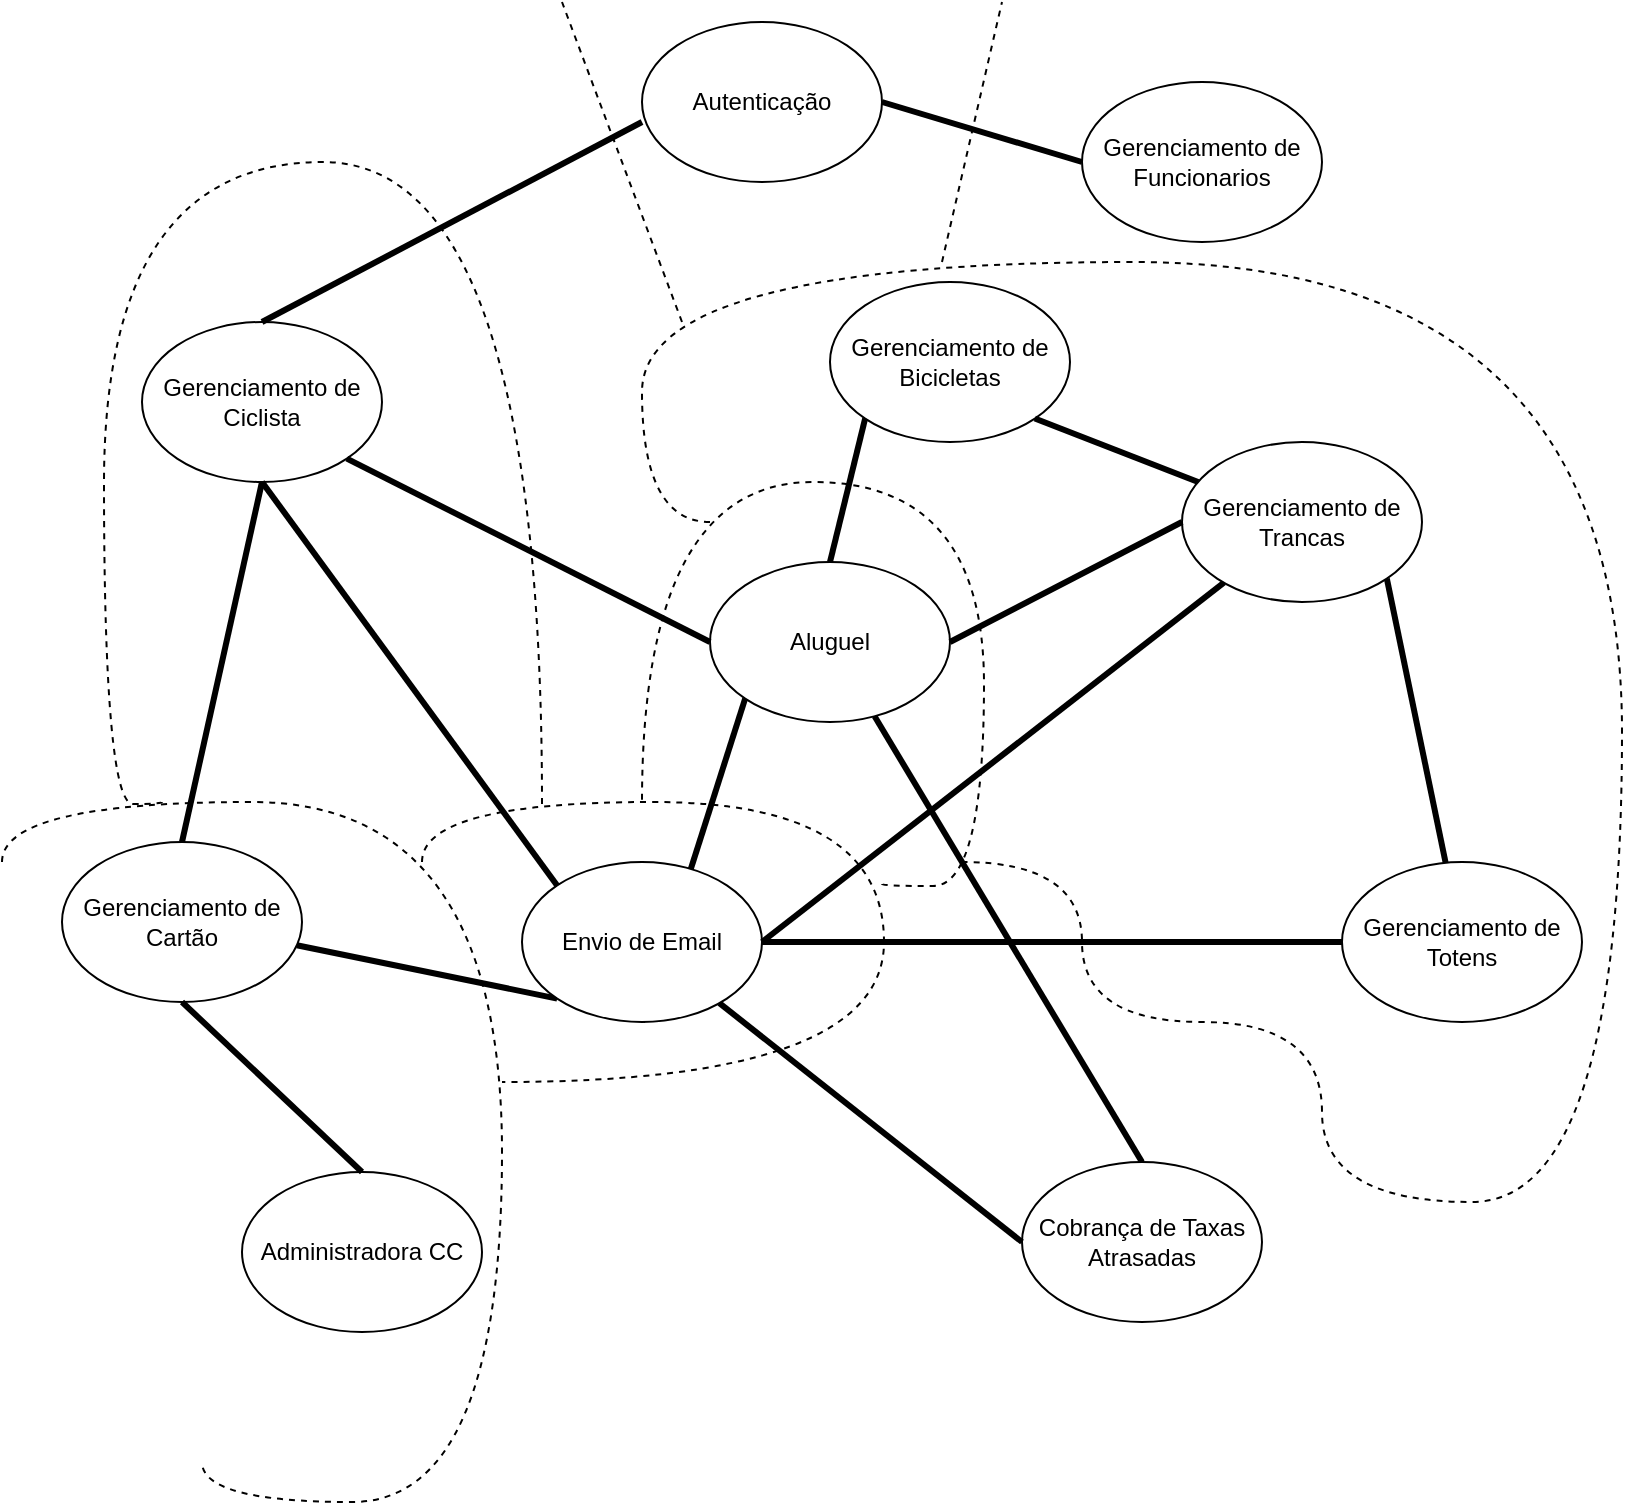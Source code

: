 <mxfile version="24.2.5" type="device">
  <diagram name="Página-1" id="ejdPOullKk1BJWb26JAT">
    <mxGraphModel dx="1432" dy="794" grid="1" gridSize="10" guides="1" tooltips="1" connect="1" arrows="1" fold="1" page="1" pageScale="1" pageWidth="827" pageHeight="1169" math="0" shadow="0">
      <root>
        <mxCell id="0" />
        <mxCell id="1" parent="0" />
        <mxCell id="6nwBdRIXzqcChX7lMJ9h-1" value="Gerenciamento de Ciclista" style="ellipse;whiteSpace=wrap;html=1;" parent="1" vertex="1">
          <mxGeometry x="70" y="160" width="120" height="80" as="geometry" />
        </mxCell>
        <mxCell id="6nwBdRIXzqcChX7lMJ9h-37" style="edgeStyle=none;shape=connector;rounded=0;orthogonalLoop=1;jettySize=auto;html=1;entryX=0.5;entryY=0;entryDx=0;entryDy=0;labelBackgroundColor=default;strokeColor=default;align=center;verticalAlign=middle;fontFamily=Helvetica;fontSize=11;fontColor=default;endArrow=none;strokeWidth=3;" parent="1" source="6nwBdRIXzqcChX7lMJ9h-3" target="6nwBdRIXzqcChX7lMJ9h-6" edge="1">
          <mxGeometry relative="1" as="geometry" />
        </mxCell>
        <mxCell id="6nwBdRIXzqcChX7lMJ9h-3" value="Aluguel" style="ellipse;whiteSpace=wrap;html=1;" parent="1" vertex="1">
          <mxGeometry x="354" y="280" width="120" height="80" as="geometry" />
        </mxCell>
        <mxCell id="6nwBdRIXzqcChX7lMJ9h-41" style="edgeStyle=none;shape=connector;rounded=0;orthogonalLoop=1;jettySize=auto;html=1;entryX=0;entryY=1;entryDx=0;entryDy=0;labelBackgroundColor=default;strokeColor=default;align=center;verticalAlign=middle;fontFamily=Helvetica;fontSize=11;fontColor=default;endArrow=none;strokeWidth=3;" parent="1" source="6nwBdRIXzqcChX7lMJ9h-4" target="6nwBdRIXzqcChX7lMJ9h-2" edge="1">
          <mxGeometry relative="1" as="geometry" />
        </mxCell>
        <mxCell id="6nwBdRIXzqcChX7lMJ9h-4" value="Gerenciamento de Cartão" style="ellipse;whiteSpace=wrap;html=1;" parent="1" vertex="1">
          <mxGeometry x="30" y="420" width="120" height="80" as="geometry" />
        </mxCell>
        <mxCell id="6nwBdRIXzqcChX7lMJ9h-5" value="Administradora CC" style="ellipse;whiteSpace=wrap;html=1;" parent="1" vertex="1">
          <mxGeometry x="120" y="585" width="120" height="80" as="geometry" />
        </mxCell>
        <mxCell id="6nwBdRIXzqcChX7lMJ9h-6" value="Cobrança de Taxas Atrasadas" style="ellipse;whiteSpace=wrap;html=1;" parent="1" vertex="1">
          <mxGeometry x="510" y="580" width="120" height="80" as="geometry" />
        </mxCell>
        <mxCell id="6nwBdRIXzqcChX7lMJ9h-9" style="edgeStyle=orthogonalEdgeStyle;rounded=0;orthogonalLoop=1;jettySize=auto;html=1;strokeColor=none;" parent="1" source="6nwBdRIXzqcChX7lMJ9h-2" target="6nwBdRIXzqcChX7lMJ9h-3" edge="1">
          <mxGeometry relative="1" as="geometry" />
        </mxCell>
        <mxCell id="6nwBdRIXzqcChX7lMJ9h-33" style="edgeStyle=none;shape=connector;rounded=0;orthogonalLoop=1;jettySize=auto;html=1;entryX=0.5;entryY=0;entryDx=0;entryDy=0;labelBackgroundColor=default;strokeColor=default;align=center;verticalAlign=middle;fontFamily=Helvetica;fontSize=11;fontColor=default;endArrow=none;exitX=0;exitY=0.625;exitDx=0;exitDy=0;exitPerimeter=0;strokeWidth=3;" parent="1" source="6nwBdRIXzqcChX7lMJ9h-7" target="6nwBdRIXzqcChX7lMJ9h-1" edge="1">
          <mxGeometry relative="1" as="geometry" />
        </mxCell>
        <mxCell id="6nwBdRIXzqcChX7lMJ9h-34" style="edgeStyle=none;shape=connector;rounded=0;orthogonalLoop=1;jettySize=auto;html=1;exitX=1;exitY=0.5;exitDx=0;exitDy=0;entryX=0;entryY=0.5;entryDx=0;entryDy=0;labelBackgroundColor=default;strokeColor=default;align=center;verticalAlign=middle;fontFamily=Helvetica;fontSize=11;fontColor=default;endArrow=none;strokeWidth=3;" parent="1" source="6nwBdRIXzqcChX7lMJ9h-7" target="6nwBdRIXzqcChX7lMJ9h-31" edge="1">
          <mxGeometry relative="1" as="geometry" />
        </mxCell>
        <mxCell id="6nwBdRIXzqcChX7lMJ9h-7" value="Autenticação" style="ellipse;whiteSpace=wrap;html=1;" parent="1" vertex="1">
          <mxGeometry x="320" y="10" width="120" height="80" as="geometry" />
        </mxCell>
        <mxCell id="6nwBdRIXzqcChX7lMJ9h-14" value="" style="endArrow=none;html=1;rounded=0;entryX=0.5;entryY=1;entryDx=0;entryDy=0;exitX=0.5;exitY=0;exitDx=0;exitDy=0;strokeWidth=3;" parent="1" source="6nwBdRIXzqcChX7lMJ9h-4" target="6nwBdRIXzqcChX7lMJ9h-1" edge="1">
          <mxGeometry width="50" height="50" relative="1" as="geometry">
            <mxPoint x="160" y="450" as="sourcePoint" />
            <mxPoint x="210" y="400" as="targetPoint" />
          </mxGeometry>
        </mxCell>
        <mxCell id="6nwBdRIXzqcChX7lMJ9h-15" value="" style="endArrow=none;html=1;rounded=0;entryX=0.5;entryY=1;entryDx=0;entryDy=0;exitX=0;exitY=0;exitDx=0;exitDy=0;strokeWidth=3;" parent="1" source="6nwBdRIXzqcChX7lMJ9h-2" target="6nwBdRIXzqcChX7lMJ9h-1" edge="1">
          <mxGeometry width="50" height="50" relative="1" as="geometry">
            <mxPoint x="270" y="460" as="sourcePoint" />
            <mxPoint x="180" y="240" as="targetPoint" />
          </mxGeometry>
        </mxCell>
        <mxCell id="6nwBdRIXzqcChX7lMJ9h-17" value="" style="endArrow=none;html=1;rounded=0;entryX=1;entryY=1;entryDx=0;entryDy=0;exitX=0;exitY=0.5;exitDx=0;exitDy=0;strokeWidth=3;" parent="1" source="6nwBdRIXzqcChX7lMJ9h-3" target="6nwBdRIXzqcChX7lMJ9h-1" edge="1">
          <mxGeometry width="50" height="50" relative="1" as="geometry">
            <mxPoint x="260" y="110" as="sourcePoint" />
            <mxPoint x="200" y="210" as="targetPoint" />
          </mxGeometry>
        </mxCell>
        <mxCell id="6nwBdRIXzqcChX7lMJ9h-19" value="" style="endArrow=none;html=1;rounded=0;entryX=0.5;entryY=0;entryDx=0;entryDy=0;exitX=0.5;exitY=1;exitDx=0;exitDy=0;strokeWidth=3;" parent="1" source="6nwBdRIXzqcChX7lMJ9h-4" target="6nwBdRIXzqcChX7lMJ9h-5" edge="1">
          <mxGeometry width="50" height="50" relative="1" as="geometry">
            <mxPoint x="190" y="450" as="sourcePoint" />
            <mxPoint x="140" y="250" as="targetPoint" />
          </mxGeometry>
        </mxCell>
        <mxCell id="6nwBdRIXzqcChX7lMJ9h-20" value="" style="endArrow=none;html=1;rounded=0;entryX=0;entryY=1;entryDx=0;entryDy=0;exitX=0.5;exitY=1;exitDx=0;exitDy=0;strokeWidth=3;" parent="1" source="6nwBdRIXzqcChX7lMJ9h-2" target="6nwBdRIXzqcChX7lMJ9h-3" edge="1">
          <mxGeometry width="50" height="50" relative="1" as="geometry">
            <mxPoint x="260" y="110" as="sourcePoint" />
            <mxPoint x="182" y="182" as="targetPoint" />
          </mxGeometry>
        </mxCell>
        <mxCell id="6nwBdRIXzqcChX7lMJ9h-21" value="Gerenciamento de Bicicletas" style="ellipse;whiteSpace=wrap;html=1;" parent="1" vertex="1">
          <mxGeometry x="414" y="140" width="120" height="80" as="geometry" />
        </mxCell>
        <mxCell id="6nwBdRIXzqcChX7lMJ9h-22" value="" style="endArrow=none;html=1;rounded=0;entryX=0.5;entryY=0;entryDx=0;entryDy=0;exitX=0;exitY=1;exitDx=0;exitDy=0;strokeWidth=3;" parent="1" source="6nwBdRIXzqcChX7lMJ9h-21" target="6nwBdRIXzqcChX7lMJ9h-3" edge="1">
          <mxGeometry width="50" height="50" relative="1" as="geometry">
            <mxPoint x="364" y="330" as="sourcePoint" />
            <mxPoint x="182" y="238" as="targetPoint" />
          </mxGeometry>
        </mxCell>
        <mxCell id="6nwBdRIXzqcChX7lMJ9h-23" value="" style="edgeStyle=orthogonalEdgeStyle;rounded=0;orthogonalLoop=1;jettySize=auto;html=1;strokeColor=none;" parent="1" source="6nwBdRIXzqcChX7lMJ9h-7" target="6nwBdRIXzqcChX7lMJ9h-2" edge="1">
          <mxGeometry relative="1" as="geometry">
            <mxPoint x="540" y="110" as="sourcePoint" />
            <mxPoint x="380" y="340" as="targetPoint" />
          </mxGeometry>
        </mxCell>
        <mxCell id="6nwBdRIXzqcChX7lMJ9h-40" style="edgeStyle=none;shape=connector;rounded=0;orthogonalLoop=1;jettySize=auto;html=1;entryX=0;entryY=0.5;entryDx=0;entryDy=0;labelBackgroundColor=default;strokeColor=default;align=center;verticalAlign=middle;fontFamily=Helvetica;fontSize=11;fontColor=default;endArrow=none;strokeWidth=3;" parent="1" source="6nwBdRIXzqcChX7lMJ9h-2" target="6nwBdRIXzqcChX7lMJ9h-6" edge="1">
          <mxGeometry relative="1" as="geometry" />
        </mxCell>
        <mxCell id="6nwBdRIXzqcChX7lMJ9h-2" value="Envio de Email" style="ellipse;whiteSpace=wrap;html=1;" parent="1" vertex="1">
          <mxGeometry x="260" y="430" width="120" height="80" as="geometry" />
        </mxCell>
        <mxCell id="6nwBdRIXzqcChX7lMJ9h-35" style="edgeStyle=none;shape=connector;rounded=0;orthogonalLoop=1;jettySize=auto;html=1;entryX=1;entryY=1;entryDx=0;entryDy=0;labelBackgroundColor=default;strokeColor=default;align=center;verticalAlign=middle;fontFamily=Helvetica;fontSize=11;fontColor=default;endArrow=none;strokeWidth=3;" parent="1" source="6nwBdRIXzqcChX7lMJ9h-24" target="6nwBdRIXzqcChX7lMJ9h-26" edge="1">
          <mxGeometry relative="1" as="geometry" />
        </mxCell>
        <mxCell id="6nwBdRIXzqcChX7lMJ9h-46" style="edgeStyle=none;shape=connector;rounded=0;orthogonalLoop=1;jettySize=auto;html=1;entryX=1;entryY=0.5;entryDx=0;entryDy=0;labelBackgroundColor=default;strokeColor=default;align=center;verticalAlign=middle;fontFamily=Helvetica;fontSize=11;fontColor=default;endArrow=none;strokeWidth=3;" parent="1" source="6nwBdRIXzqcChX7lMJ9h-24" target="6nwBdRIXzqcChX7lMJ9h-2" edge="1">
          <mxGeometry relative="1" as="geometry" />
        </mxCell>
        <mxCell id="6nwBdRIXzqcChX7lMJ9h-24" value="Gerenciamento de Totens" style="ellipse;whiteSpace=wrap;html=1;" parent="1" vertex="1">
          <mxGeometry x="670" y="430" width="120" height="80" as="geometry" />
        </mxCell>
        <mxCell id="6nwBdRIXzqcChX7lMJ9h-39" style="edgeStyle=none;shape=connector;rounded=0;orthogonalLoop=1;jettySize=auto;html=1;entryX=1;entryY=1;entryDx=0;entryDy=0;labelBackgroundColor=default;strokeColor=default;align=center;verticalAlign=middle;fontFamily=Helvetica;fontSize=11;fontColor=default;endArrow=none;strokeWidth=3;" parent="1" source="6nwBdRIXzqcChX7lMJ9h-26" target="6nwBdRIXzqcChX7lMJ9h-21" edge="1">
          <mxGeometry relative="1" as="geometry" />
        </mxCell>
        <mxCell id="6nwBdRIXzqcChX7lMJ9h-45" style="edgeStyle=none;shape=connector;rounded=0;orthogonalLoop=1;jettySize=auto;html=1;entryX=1;entryY=0.5;entryDx=0;entryDy=0;labelBackgroundColor=default;strokeColor=default;align=center;verticalAlign=middle;fontFamily=Helvetica;fontSize=11;fontColor=default;endArrow=none;strokeWidth=3;" parent="1" source="6nwBdRIXzqcChX7lMJ9h-26" target="6nwBdRIXzqcChX7lMJ9h-2" edge="1">
          <mxGeometry relative="1" as="geometry" />
        </mxCell>
        <mxCell id="6nwBdRIXzqcChX7lMJ9h-26" value="Gerenciamento de Trancas" style="ellipse;whiteSpace=wrap;html=1;" parent="1" vertex="1">
          <mxGeometry x="590" y="220" width="120" height="80" as="geometry" />
        </mxCell>
        <mxCell id="6nwBdRIXzqcChX7lMJ9h-29" value="" style="endArrow=none;html=1;rounded=0;entryX=0;entryY=0.5;entryDx=0;entryDy=0;exitX=1;exitY=0.5;exitDx=0;exitDy=0;strokeWidth=3;" parent="1" source="6nwBdRIXzqcChX7lMJ9h-3" target="6nwBdRIXzqcChX7lMJ9h-26" edge="1">
          <mxGeometry width="50" height="50" relative="1" as="geometry">
            <mxPoint x="390" y="430" as="sourcePoint" />
            <mxPoint x="440" y="380" as="targetPoint" />
          </mxGeometry>
        </mxCell>
        <mxCell id="6nwBdRIXzqcChX7lMJ9h-31" value="Gerenciamento de Funcionarios" style="ellipse;whiteSpace=wrap;html=1;" parent="1" vertex="1">
          <mxGeometry x="540" y="40" width="120" height="80" as="geometry" />
        </mxCell>
        <mxCell id="6nwBdRIXzqcChX7lMJ9h-42" value="" style="endArrow=none;dashed=1;html=1;rounded=0;labelBackgroundColor=default;strokeColor=default;align=center;verticalAlign=middle;fontFamily=Helvetica;fontSize=11;fontColor=default;shape=connector;edgeStyle=orthogonalEdgeStyle;curved=1;" parent="1" edge="1">
          <mxGeometry width="50" height="50" relative="1" as="geometry">
            <mxPoint y="430" as="sourcePoint" />
            <mxPoint x="100" y="730" as="targetPoint" />
            <Array as="points">
              <mxPoint y="400" />
              <mxPoint x="250" y="400" />
              <mxPoint x="250" y="750" />
            </Array>
          </mxGeometry>
        </mxCell>
        <mxCell id="6nwBdRIXzqcChX7lMJ9h-44" value="" style="endArrow=none;dashed=1;html=1;rounded=0;labelBackgroundColor=default;strokeColor=default;align=center;verticalAlign=middle;fontFamily=Helvetica;fontSize=11;fontColor=default;shape=connector;edgeStyle=orthogonalEdgeStyle;curved=1;" parent="1" edge="1">
          <mxGeometry width="50" height="50" relative="1" as="geometry">
            <mxPoint x="210" y="430" as="sourcePoint" />
            <mxPoint x="250" y="540" as="targetPoint" />
            <Array as="points">
              <mxPoint x="210" y="400" />
              <mxPoint x="441" y="400" />
            </Array>
          </mxGeometry>
        </mxCell>
        <mxCell id="6nwBdRIXzqcChX7lMJ9h-47" value="" style="endArrow=none;dashed=1;html=1;rounded=0;labelBackgroundColor=default;strokeColor=default;align=center;verticalAlign=middle;fontFamily=Helvetica;fontSize=11;fontColor=default;shape=connector;edgeStyle=orthogonalEdgeStyle;curved=1;" parent="1" edge="1">
          <mxGeometry width="50" height="50" relative="1" as="geometry">
            <mxPoint x="440" y="441" as="sourcePoint" />
            <mxPoint x="320" y="400" as="targetPoint" />
            <Array as="points">
              <mxPoint x="440" y="442" />
              <mxPoint x="491" y="442" />
              <mxPoint x="491" y="240" />
              <mxPoint x="320" y="240" />
            </Array>
          </mxGeometry>
        </mxCell>
        <mxCell id="6nwBdRIXzqcChX7lMJ9h-48" value="" style="endArrow=none;dashed=1;html=1;rounded=0;labelBackgroundColor=default;strokeColor=default;align=center;verticalAlign=middle;fontFamily=Helvetica;fontSize=11;fontColor=default;shape=connector;edgeStyle=orthogonalEdgeStyle;curved=1;" parent="1" edge="1">
          <mxGeometry width="50" height="50" relative="1" as="geometry">
            <mxPoint x="80" y="400" as="sourcePoint" />
            <mxPoint x="270" y="401" as="targetPoint" />
            <Array as="points">
              <mxPoint x="80" y="401" />
              <mxPoint x="51" y="401" />
              <mxPoint x="51" y="80" />
              <mxPoint x="270" y="80" />
            </Array>
          </mxGeometry>
        </mxCell>
        <mxCell id="KXgwhqEB8l2G-2Dc72Fs-2" value="" style="endArrow=none;dashed=1;html=1;rounded=0;edgeStyle=orthogonalEdgeStyle;curved=1;" edge="1" parent="1">
          <mxGeometry width="50" height="50" relative="1" as="geometry">
            <mxPoint x="354" y="260" as="sourcePoint" />
            <mxPoint x="480" y="430" as="targetPoint" />
            <Array as="points">
              <mxPoint x="320" y="260" />
              <mxPoint x="320" y="130" />
              <mxPoint x="810" y="130" />
              <mxPoint x="810" y="600" />
              <mxPoint x="660" y="600" />
              <mxPoint x="660" y="510" />
              <mxPoint x="540" y="510" />
              <mxPoint x="540" y="430" />
            </Array>
          </mxGeometry>
        </mxCell>
        <mxCell id="KXgwhqEB8l2G-2Dc72Fs-3" value="" style="endArrow=none;dashed=1;html=1;rounded=0;" edge="1" parent="1">
          <mxGeometry width="50" height="50" relative="1" as="geometry">
            <mxPoint x="340" y="160" as="sourcePoint" />
            <mxPoint x="280" as="targetPoint" />
          </mxGeometry>
        </mxCell>
        <mxCell id="KXgwhqEB8l2G-2Dc72Fs-4" value="" style="endArrow=none;dashed=1;html=1;rounded=0;" edge="1" parent="1">
          <mxGeometry width="50" height="50" relative="1" as="geometry">
            <mxPoint x="470" y="130" as="sourcePoint" />
            <mxPoint x="500" as="targetPoint" />
          </mxGeometry>
        </mxCell>
      </root>
    </mxGraphModel>
  </diagram>
</mxfile>
